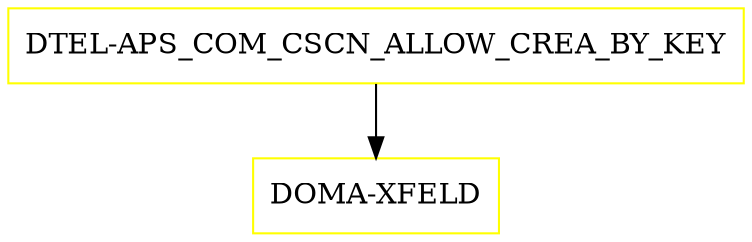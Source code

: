 digraph G {
  "DTEL-APS_COM_CSCN_ALLOW_CREA_BY_KEY" [shape=box,color=yellow];
  "DOMA-XFELD" [shape=box,color=yellow,URL="./DOMA_XFELD.html"];
  "DTEL-APS_COM_CSCN_ALLOW_CREA_BY_KEY" -> "DOMA-XFELD";
}
